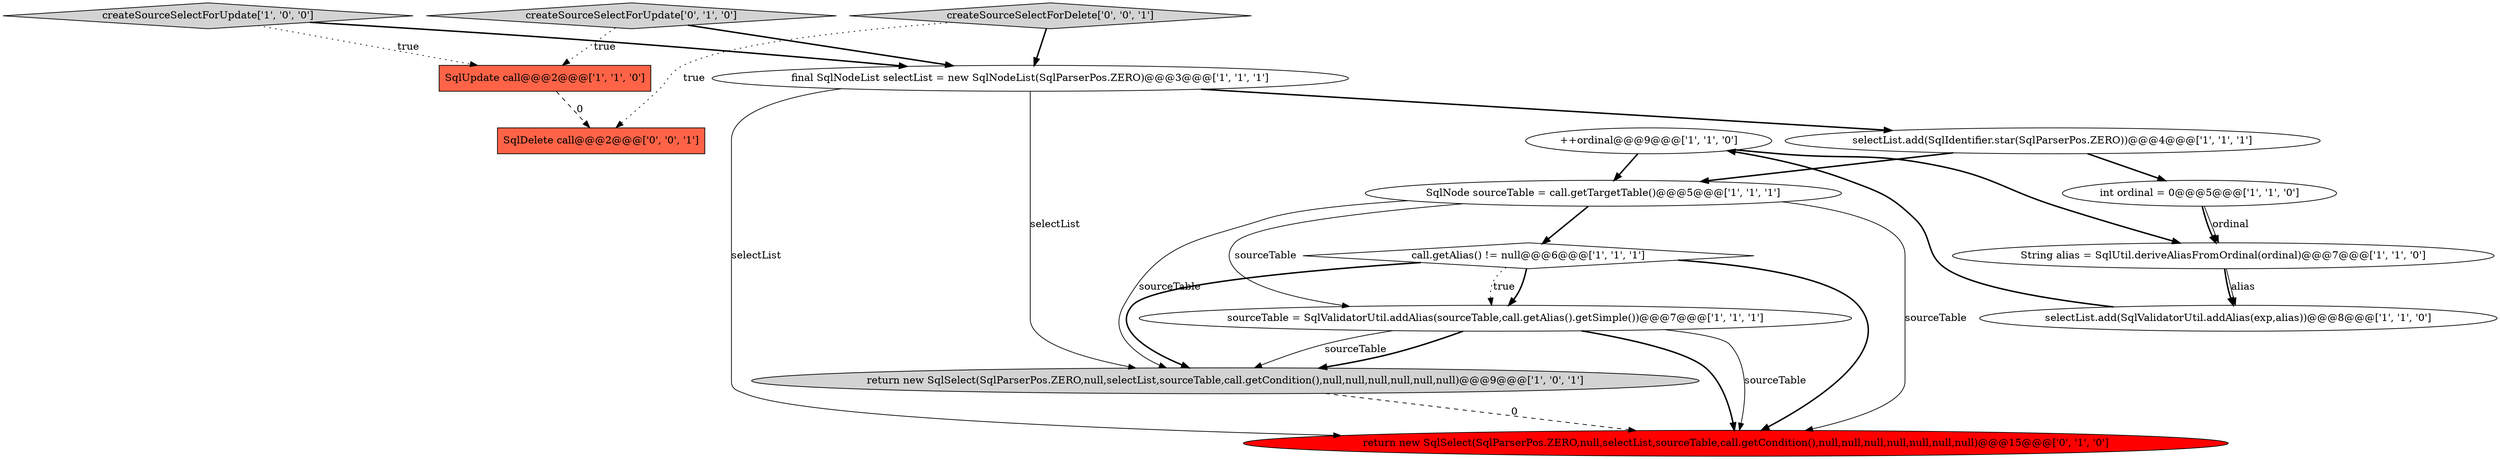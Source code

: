 digraph {
8 [style = filled, label = "++ordinal@@@9@@@['1', '1', '0']", fillcolor = white, shape = ellipse image = "AAA0AAABBB1BBB"];
6 [style = filled, label = "final SqlNodeList selectList = new SqlNodeList(SqlParserPos.ZERO)@@@3@@@['1', '1', '1']", fillcolor = white, shape = ellipse image = "AAA0AAABBB1BBB"];
2 [style = filled, label = "SqlUpdate call@@@2@@@['1', '1', '0']", fillcolor = tomato, shape = box image = "AAA0AAABBB1BBB"];
10 [style = filled, label = "int ordinal = 0@@@5@@@['1', '1', '0']", fillcolor = white, shape = ellipse image = "AAA0AAABBB1BBB"];
5 [style = filled, label = "sourceTable = SqlValidatorUtil.addAlias(sourceTable,call.getAlias().getSimple())@@@7@@@['1', '1', '1']", fillcolor = white, shape = ellipse image = "AAA0AAABBB1BBB"];
1 [style = filled, label = "return new SqlSelect(SqlParserPos.ZERO,null,selectList,sourceTable,call.getCondition(),null,null,null,null,null,null)@@@9@@@['1', '0', '1']", fillcolor = lightgray, shape = ellipse image = "AAA0AAABBB1BBB"];
11 [style = filled, label = "String alias = SqlUtil.deriveAliasFromOrdinal(ordinal)@@@7@@@['1', '1', '0']", fillcolor = white, shape = ellipse image = "AAA0AAABBB1BBB"];
13 [style = filled, label = "createSourceSelectForUpdate['0', '1', '0']", fillcolor = lightgray, shape = diamond image = "AAA0AAABBB2BBB"];
12 [style = filled, label = "return new SqlSelect(SqlParserPos.ZERO,null,selectList,sourceTable,call.getCondition(),null,null,null,null,null,null,null)@@@15@@@['0', '1', '0']", fillcolor = red, shape = ellipse image = "AAA1AAABBB2BBB"];
4 [style = filled, label = "selectList.add(SqlValidatorUtil.addAlias(exp,alias))@@@8@@@['1', '1', '0']", fillcolor = white, shape = ellipse image = "AAA0AAABBB1BBB"];
0 [style = filled, label = "SqlNode sourceTable = call.getTargetTable()@@@5@@@['1', '1', '1']", fillcolor = white, shape = ellipse image = "AAA0AAABBB1BBB"];
3 [style = filled, label = "call.getAlias() != null@@@6@@@['1', '1', '1']", fillcolor = white, shape = diamond image = "AAA0AAABBB1BBB"];
9 [style = filled, label = "selectList.add(SqlIdentifier.star(SqlParserPos.ZERO))@@@4@@@['1', '1', '1']", fillcolor = white, shape = ellipse image = "AAA0AAABBB1BBB"];
14 [style = filled, label = "SqlDelete call@@@2@@@['0', '0', '1']", fillcolor = tomato, shape = box image = "AAA0AAABBB3BBB"];
15 [style = filled, label = "createSourceSelectForDelete['0', '0', '1']", fillcolor = lightgray, shape = diamond image = "AAA0AAABBB3BBB"];
7 [style = filled, label = "createSourceSelectForUpdate['1', '0', '0']", fillcolor = lightgray, shape = diamond image = "AAA0AAABBB1BBB"];
0->3 [style = bold, label=""];
7->2 [style = dotted, label="true"];
6->12 [style = solid, label="selectList"];
9->0 [style = bold, label=""];
3->1 [style = bold, label=""];
0->5 [style = solid, label="sourceTable"];
11->4 [style = bold, label=""];
5->1 [style = solid, label="sourceTable"];
6->1 [style = solid, label="selectList"];
15->6 [style = bold, label=""];
9->10 [style = bold, label=""];
3->12 [style = bold, label=""];
15->14 [style = dotted, label="true"];
5->12 [style = solid, label="sourceTable"];
0->12 [style = solid, label="sourceTable"];
8->0 [style = bold, label=""];
13->2 [style = dotted, label="true"];
1->12 [style = dashed, label="0"];
5->1 [style = bold, label=""];
3->5 [style = bold, label=""];
3->5 [style = dotted, label="true"];
2->14 [style = dashed, label="0"];
5->12 [style = bold, label=""];
7->6 [style = bold, label=""];
4->8 [style = bold, label=""];
10->11 [style = solid, label="ordinal"];
13->6 [style = bold, label=""];
6->9 [style = bold, label=""];
11->4 [style = solid, label="alias"];
8->11 [style = bold, label=""];
0->1 [style = solid, label="sourceTable"];
10->11 [style = bold, label=""];
}
